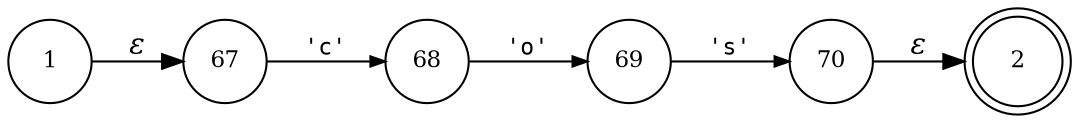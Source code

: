digraph ATN {
rankdir=LR;
s2[fontsize=11, label="2", shape=doublecircle, fixedsize=true, width=.6];
s1[fontsize=11,label="1", shape=circle, fixedsize=true, width=.55, peripheries=1];
s67[fontsize=11,label="67", shape=circle, fixedsize=true, width=.55, peripheries=1];
s68[fontsize=11,label="68", shape=circle, fixedsize=true, width=.55, peripheries=1];
s69[fontsize=11,label="69", shape=circle, fixedsize=true, width=.55, peripheries=1];
s70[fontsize=11,label="70", shape=circle, fixedsize=true, width=.55, peripheries=1];
s1 -> s67 [fontname="Times-Italic", label="&epsilon;"];
s67 -> s68 [fontsize=11, fontname="Courier", arrowsize=.7, label = "'c'", arrowhead = normal];
s68 -> s69 [fontsize=11, fontname="Courier", arrowsize=.7, label = "'o'", arrowhead = normal];
s69 -> s70 [fontsize=11, fontname="Courier", arrowsize=.7, label = "'s'", arrowhead = normal];
s70 -> s2 [fontname="Times-Italic", label="&epsilon;"];
}
